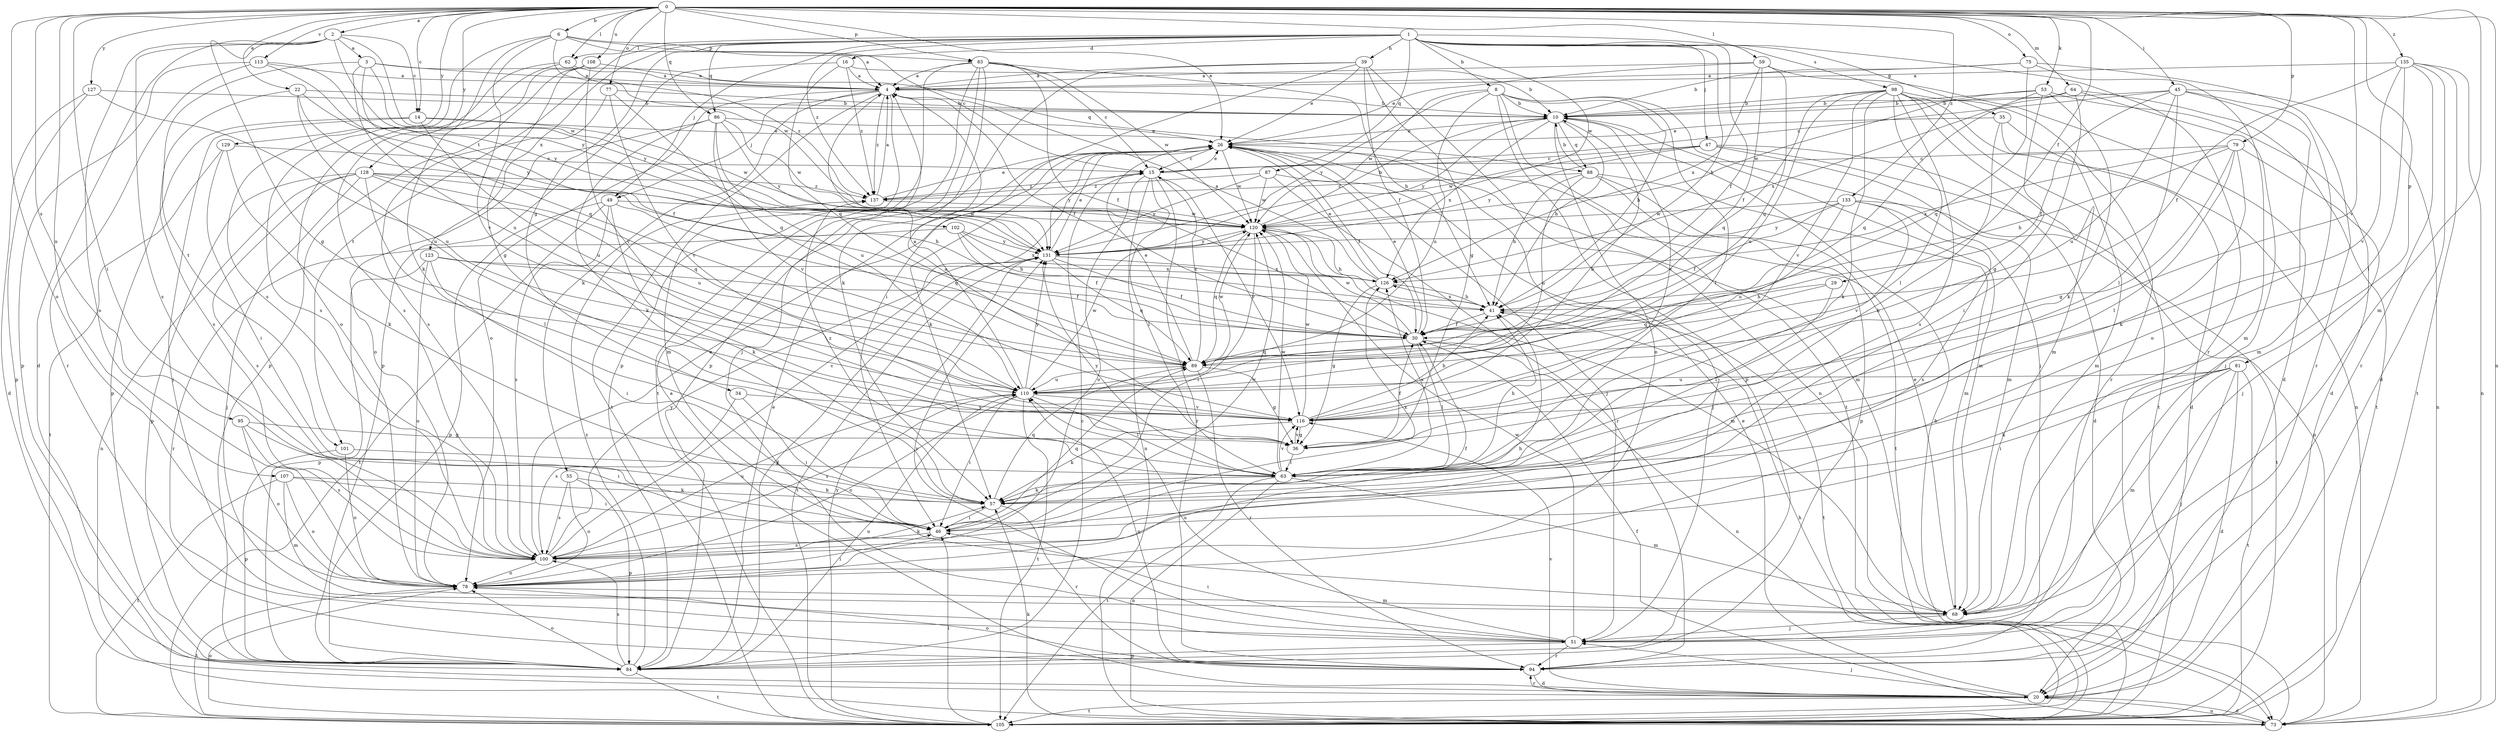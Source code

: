 strict digraph  {
0;
1;
2;
3;
4;
6;
8;
10;
14;
15;
16;
20;
22;
26;
29;
30;
34;
35;
36;
39;
41;
45;
46;
47;
49;
51;
53;
55;
57;
59;
62;
63;
64;
68;
73;
75;
77;
78;
79;
81;
83;
84;
86;
87;
88;
89;
94;
95;
98;
100;
101;
102;
105;
107;
108;
110;
113;
116;
120;
123;
126;
127;
128;
129;
131;
133;
135;
137;
0 -> 2  [label=a];
0 -> 6  [label=b];
0 -> 14  [label=c];
0 -> 22  [label=e];
0 -> 26  [label=e];
0 -> 29  [label=f];
0 -> 45  [label=i];
0 -> 46  [label=i];
0 -> 53  [label=k];
0 -> 59  [label=l];
0 -> 62  [label=l];
0 -> 64  [label=m];
0 -> 68  [label=m];
0 -> 73  [label=n];
0 -> 75  [label=o];
0 -> 77  [label=o];
0 -> 78  [label=o];
0 -> 79  [label=p];
0 -> 81  [label=p];
0 -> 83  [label=p];
0 -> 86  [label=q];
0 -> 95  [label=s];
0 -> 107  [label=u];
0 -> 108  [label=u];
0 -> 113  [label=v];
0 -> 116  [label=v];
0 -> 127  [label=y];
0 -> 128  [label=y];
0 -> 129  [label=y];
0 -> 133  [label=z];
0 -> 135  [label=z];
1 -> 8  [label=b];
1 -> 16  [label=d];
1 -> 30  [label=f];
1 -> 34  [label=g];
1 -> 35  [label=g];
1 -> 39  [label=h];
1 -> 41  [label=h];
1 -> 47  [label=j];
1 -> 49  [label=j];
1 -> 62  [label=l];
1 -> 86  [label=q];
1 -> 87  [label=q];
1 -> 94  [label=r];
1 -> 98  [label=s];
1 -> 101  [label=t];
1 -> 120  [label=w];
1 -> 123  [label=x];
1 -> 137  [label=z];
2 -> 3  [label=a];
2 -> 14  [label=c];
2 -> 20  [label=d];
2 -> 36  [label=g];
2 -> 78  [label=o];
2 -> 100  [label=s];
2 -> 120  [label=w];
2 -> 131  [label=y];
3 -> 4  [label=a];
3 -> 88  [label=q];
3 -> 101  [label=t];
3 -> 102  [label=t];
3 -> 110  [label=u];
3 -> 131  [label=y];
4 -> 10  [label=b];
4 -> 30  [label=f];
4 -> 49  [label=j];
4 -> 55  [label=k];
4 -> 68  [label=m];
4 -> 78  [label=o];
4 -> 105  [label=t];
4 -> 137  [label=z];
6 -> 4  [label=a];
6 -> 15  [label=c];
6 -> 57  [label=k];
6 -> 83  [label=p];
6 -> 100  [label=s];
6 -> 116  [label=v];
6 -> 120  [label=w];
8 -> 10  [label=b];
8 -> 41  [label=h];
8 -> 51  [label=j];
8 -> 63  [label=l];
8 -> 84  [label=p];
8 -> 105  [label=t];
8 -> 110  [label=u];
8 -> 120  [label=w];
8 -> 131  [label=y];
10 -> 26  [label=e];
10 -> 41  [label=h];
10 -> 68  [label=m];
10 -> 78  [label=o];
10 -> 88  [label=q];
10 -> 116  [label=v];
10 -> 126  [label=x];
10 -> 131  [label=y];
14 -> 26  [label=e];
14 -> 51  [label=j];
14 -> 84  [label=p];
14 -> 110  [label=u];
14 -> 120  [label=w];
15 -> 26  [label=e];
15 -> 63  [label=l];
15 -> 73  [label=n];
15 -> 78  [label=o];
15 -> 94  [label=r];
15 -> 116  [label=v];
15 -> 137  [label=z];
16 -> 4  [label=a];
16 -> 10  [label=b];
16 -> 84  [label=p];
16 -> 89  [label=q];
16 -> 137  [label=z];
20 -> 4  [label=a];
20 -> 26  [label=e];
20 -> 51  [label=j];
20 -> 73  [label=n];
20 -> 94  [label=r];
20 -> 105  [label=t];
20 -> 116  [label=v];
22 -> 10  [label=b];
22 -> 30  [label=f];
22 -> 100  [label=s];
22 -> 110  [label=u];
22 -> 131  [label=y];
26 -> 15  [label=c];
26 -> 30  [label=f];
26 -> 51  [label=j];
26 -> 57  [label=k];
26 -> 68  [label=m];
26 -> 120  [label=w];
26 -> 131  [label=y];
29 -> 41  [label=h];
29 -> 63  [label=l];
29 -> 89  [label=q];
30 -> 26  [label=e];
30 -> 63  [label=l];
30 -> 73  [label=n];
30 -> 89  [label=q];
30 -> 120  [label=w];
34 -> 46  [label=i];
34 -> 100  [label=s];
34 -> 116  [label=v];
35 -> 20  [label=d];
35 -> 26  [label=e];
35 -> 57  [label=k];
35 -> 68  [label=m];
36 -> 4  [label=a];
36 -> 30  [label=f];
36 -> 63  [label=l];
36 -> 116  [label=v];
39 -> 4  [label=a];
39 -> 26  [label=e];
39 -> 30  [label=f];
39 -> 36  [label=g];
39 -> 46  [label=i];
39 -> 73  [label=n];
39 -> 84  [label=p];
41 -> 30  [label=f];
41 -> 105  [label=t];
41 -> 126  [label=x];
45 -> 10  [label=b];
45 -> 15  [label=c];
45 -> 30  [label=f];
45 -> 63  [label=l];
45 -> 68  [label=m];
45 -> 73  [label=n];
45 -> 78  [label=o];
45 -> 110  [label=u];
46 -> 89  [label=q];
46 -> 100  [label=s];
46 -> 120  [label=w];
46 -> 126  [label=x];
47 -> 15  [label=c];
47 -> 20  [label=d];
47 -> 68  [label=m];
47 -> 73  [label=n];
47 -> 120  [label=w];
47 -> 131  [label=y];
49 -> 57  [label=k];
49 -> 84  [label=p];
49 -> 89  [label=q];
49 -> 100  [label=s];
49 -> 105  [label=t];
49 -> 120  [label=w];
51 -> 46  [label=i];
51 -> 84  [label=p];
51 -> 94  [label=r];
51 -> 110  [label=u];
51 -> 120  [label=w];
51 -> 131  [label=y];
53 -> 10  [label=b];
53 -> 20  [label=d];
53 -> 36  [label=g];
53 -> 57  [label=k];
53 -> 120  [label=w];
53 -> 126  [label=x];
55 -> 57  [label=k];
55 -> 78  [label=o];
55 -> 84  [label=p];
55 -> 100  [label=s];
57 -> 46  [label=i];
57 -> 89  [label=q];
57 -> 94  [label=r];
59 -> 4  [label=a];
59 -> 20  [label=d];
59 -> 26  [label=e];
59 -> 30  [label=f];
59 -> 89  [label=q];
59 -> 126  [label=x];
62 -> 4  [label=a];
62 -> 78  [label=o];
62 -> 100  [label=s];
62 -> 137  [label=z];
63 -> 41  [label=h];
63 -> 57  [label=k];
63 -> 68  [label=m];
63 -> 73  [label=n];
63 -> 105  [label=t];
63 -> 116  [label=v];
63 -> 120  [label=w];
63 -> 126  [label=x];
63 -> 131  [label=y];
63 -> 137  [label=z];
64 -> 10  [label=b];
64 -> 46  [label=i];
64 -> 51  [label=j];
64 -> 89  [label=q];
64 -> 105  [label=t];
68 -> 26  [label=e];
68 -> 51  [label=j];
73 -> 10  [label=b];
73 -> 20  [label=d];
73 -> 30  [label=f];
73 -> 57  [label=k];
75 -> 4  [label=a];
75 -> 10  [label=b];
75 -> 68  [label=m];
75 -> 89  [label=q];
75 -> 94  [label=r];
77 -> 10  [label=b];
77 -> 89  [label=q];
77 -> 100  [label=s];
77 -> 116  [label=v];
78 -> 41  [label=h];
78 -> 46  [label=i];
78 -> 68  [label=m];
78 -> 105  [label=t];
79 -> 15  [label=c];
79 -> 36  [label=g];
79 -> 41  [label=h];
79 -> 51  [label=j];
79 -> 57  [label=k];
79 -> 63  [label=l];
79 -> 126  [label=x];
81 -> 20  [label=d];
81 -> 46  [label=i];
81 -> 51  [label=j];
81 -> 57  [label=k];
81 -> 68  [label=m];
81 -> 105  [label=t];
81 -> 110  [label=u];
83 -> 4  [label=a];
83 -> 15  [label=c];
83 -> 30  [label=f];
83 -> 41  [label=h];
83 -> 51  [label=j];
83 -> 57  [label=k];
83 -> 84  [label=p];
83 -> 105  [label=t];
83 -> 120  [label=w];
84 -> 15  [label=c];
84 -> 26  [label=e];
84 -> 78  [label=o];
84 -> 100  [label=s];
84 -> 105  [label=t];
84 -> 110  [label=u];
84 -> 131  [label=y];
84 -> 137  [label=z];
86 -> 26  [label=e];
86 -> 57  [label=k];
86 -> 78  [label=o];
86 -> 110  [label=u];
86 -> 116  [label=v];
86 -> 120  [label=w];
86 -> 131  [label=y];
87 -> 51  [label=j];
87 -> 94  [label=r];
87 -> 120  [label=w];
87 -> 131  [label=y];
87 -> 137  [label=z];
88 -> 10  [label=b];
88 -> 41  [label=h];
88 -> 68  [label=m];
88 -> 84  [label=p];
88 -> 105  [label=t];
88 -> 110  [label=u];
88 -> 137  [label=z];
89 -> 15  [label=c];
89 -> 26  [label=e];
89 -> 36  [label=g];
89 -> 94  [label=r];
89 -> 110  [label=u];
89 -> 120  [label=w];
94 -> 20  [label=d];
94 -> 78  [label=o];
94 -> 110  [label=u];
95 -> 36  [label=g];
95 -> 46  [label=i];
95 -> 78  [label=o];
95 -> 100  [label=s];
98 -> 10  [label=b];
98 -> 57  [label=k];
98 -> 63  [label=l];
98 -> 68  [label=m];
98 -> 73  [label=n];
98 -> 89  [label=q];
98 -> 94  [label=r];
98 -> 100  [label=s];
98 -> 105  [label=t];
98 -> 110  [label=u];
98 -> 116  [label=v];
100 -> 15  [label=c];
100 -> 26  [label=e];
100 -> 30  [label=f];
100 -> 57  [label=k];
100 -> 78  [label=o];
100 -> 110  [label=u];
100 -> 131  [label=y];
101 -> 63  [label=l];
101 -> 78  [label=o];
101 -> 84  [label=p];
102 -> 30  [label=f];
102 -> 41  [label=h];
102 -> 94  [label=r];
102 -> 126  [label=x];
102 -> 131  [label=y];
105 -> 41  [label=h];
105 -> 46  [label=i];
105 -> 78  [label=o];
105 -> 131  [label=y];
107 -> 46  [label=i];
107 -> 57  [label=k];
107 -> 68  [label=m];
107 -> 78  [label=o];
107 -> 105  [label=t];
108 -> 4  [label=a];
108 -> 36  [label=g];
108 -> 84  [label=p];
108 -> 100  [label=s];
108 -> 116  [label=v];
110 -> 4  [label=a];
110 -> 46  [label=i];
110 -> 63  [label=l];
110 -> 78  [label=o];
110 -> 100  [label=s];
110 -> 105  [label=t];
110 -> 116  [label=v];
110 -> 120  [label=w];
110 -> 131  [label=y];
113 -> 4  [label=a];
113 -> 84  [label=p];
113 -> 89  [label=q];
113 -> 94  [label=r];
113 -> 131  [label=y];
116 -> 10  [label=b];
116 -> 36  [label=g];
116 -> 41  [label=h];
116 -> 57  [label=k];
116 -> 120  [label=w];
120 -> 10  [label=b];
120 -> 41  [label=h];
120 -> 46  [label=i];
120 -> 68  [label=m];
120 -> 89  [label=q];
120 -> 131  [label=y];
123 -> 30  [label=f];
123 -> 46  [label=i];
123 -> 78  [label=o];
123 -> 84  [label=p];
123 -> 126  [label=x];
126 -> 4  [label=a];
126 -> 26  [label=e];
126 -> 36  [label=g];
126 -> 41  [label=h];
127 -> 10  [label=b];
127 -> 20  [label=d];
127 -> 84  [label=p];
127 -> 110  [label=u];
128 -> 41  [label=h];
128 -> 51  [label=j];
128 -> 63  [label=l];
128 -> 73  [label=n];
128 -> 84  [label=p];
128 -> 89  [label=q];
128 -> 100  [label=s];
128 -> 110  [label=u];
128 -> 137  [label=z];
129 -> 15  [label=c];
129 -> 46  [label=i];
129 -> 57  [label=k];
129 -> 105  [label=t];
131 -> 26  [label=e];
131 -> 30  [label=f];
131 -> 89  [label=q];
131 -> 105  [label=t];
131 -> 126  [label=x];
133 -> 30  [label=f];
133 -> 100  [label=s];
133 -> 105  [label=t];
133 -> 110  [label=u];
133 -> 116  [label=v];
133 -> 120  [label=w];
133 -> 131  [label=y];
135 -> 4  [label=a];
135 -> 20  [label=d];
135 -> 30  [label=f];
135 -> 63  [label=l];
135 -> 73  [label=n];
135 -> 94  [label=r];
135 -> 105  [label=t];
135 -> 116  [label=v];
137 -> 4  [label=a];
137 -> 26  [label=e];
137 -> 120  [label=w];
}
